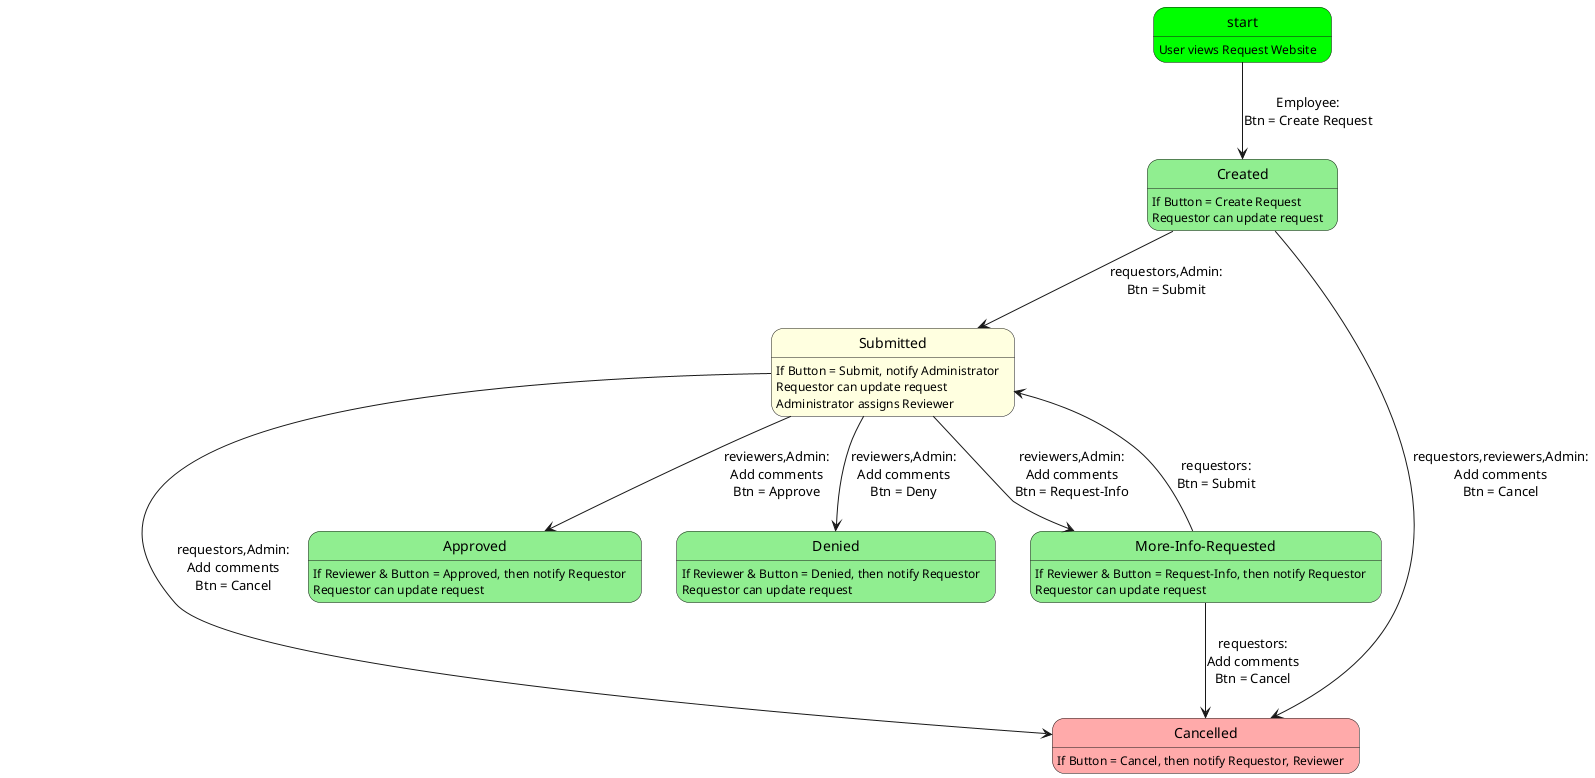 'Autogenerated by running "npm run puml"
@startuml
state "start" as start #Lime
start: User views Request Website
start --> created: Employee:\nBtn = Create Request

state "Created" as created #LightGreen
created: If Button = Create Request
created: Requestor can update request
created --> submitted: requestors,Admin:\nBtn = Submit
created --> cancelled: requestors,reviewers,Admin:\nAdd comments\nBtn = Cancel

state "Submitted" as submitted #LightYellow
submitted: If Button = Submit, notify Administrator
submitted: Requestor can update request
submitted: Administrator assigns Reviewer
submitted --> approved: reviewers,Admin:\nAdd comments\nBtn = Approve
submitted --> denied: reviewers,Admin:\nAdd comments\nBtn = Deny
submitted --> cancelled: requestors,Admin:\nAdd comments\nBtn = Cancel
submitted --> moreinforequested: reviewers,Admin:\nAdd comments\nBtn = Request-Info

state "Approved" as approved #LightGreen
approved: If Reviewer & Button = Approved, then notify Requestor
approved: Requestor can update request

state "Cancelled" as cancelled #ffaaaa
cancelled: If Button = Cancel, then notify Requestor, Reviewer

state "More-Info-Requested" as moreinforequested #LightGreen
moreinforequested: If Reviewer & Button = Request-Info, then notify Requestor
moreinforequested: Requestor can update request
moreinforequested --> submitted: requestors:\nBtn = Submit
moreinforequested --> cancelled: requestors:\nAdd comments\nBtn = Cancel

state "Denied" as denied #LightGreen
denied: If Reviewer & Button = Denied, then notify Requestor
denied: Requestor can update request

@enduml